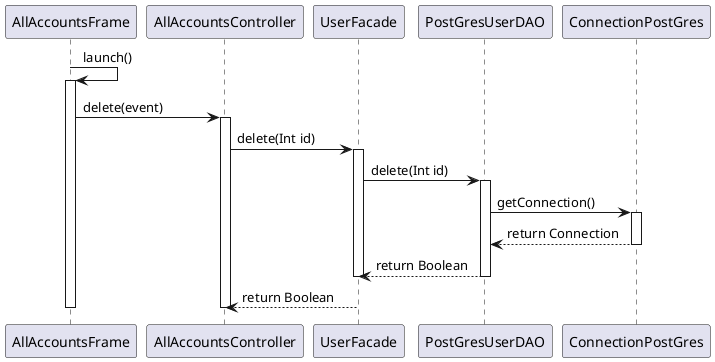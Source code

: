 
@startuml delete

AllAccountsFrame -> AllAccountsFrame : launch()
activate AllAccountsFrame

AllAccountsFrame -> AllAccountsController: delete(event)
activate AllAccountsController

AllAccountsController -> UserFacade: delete(Int id)
activate UserFacade

UserFacade -> PostGresUserDAO : delete(Int id)
activate PostGresUserDAO

PostGresUserDAO -> ConnectionPostGres : getConnection()
activate ConnectionPostGres
ConnectionPostGres --> PostGresUserDAO : return Connection
deactivate ConnectionPostGres
PostGresUserDAO --> UserFacade : return Boolean
deactivate PostGresUserDAO
deactivate UserFacade

UserFacade --> AllAccountsController : return Boolean
deactivate AllAccountsController
deactivate AllAccountsFrame

@enduml
